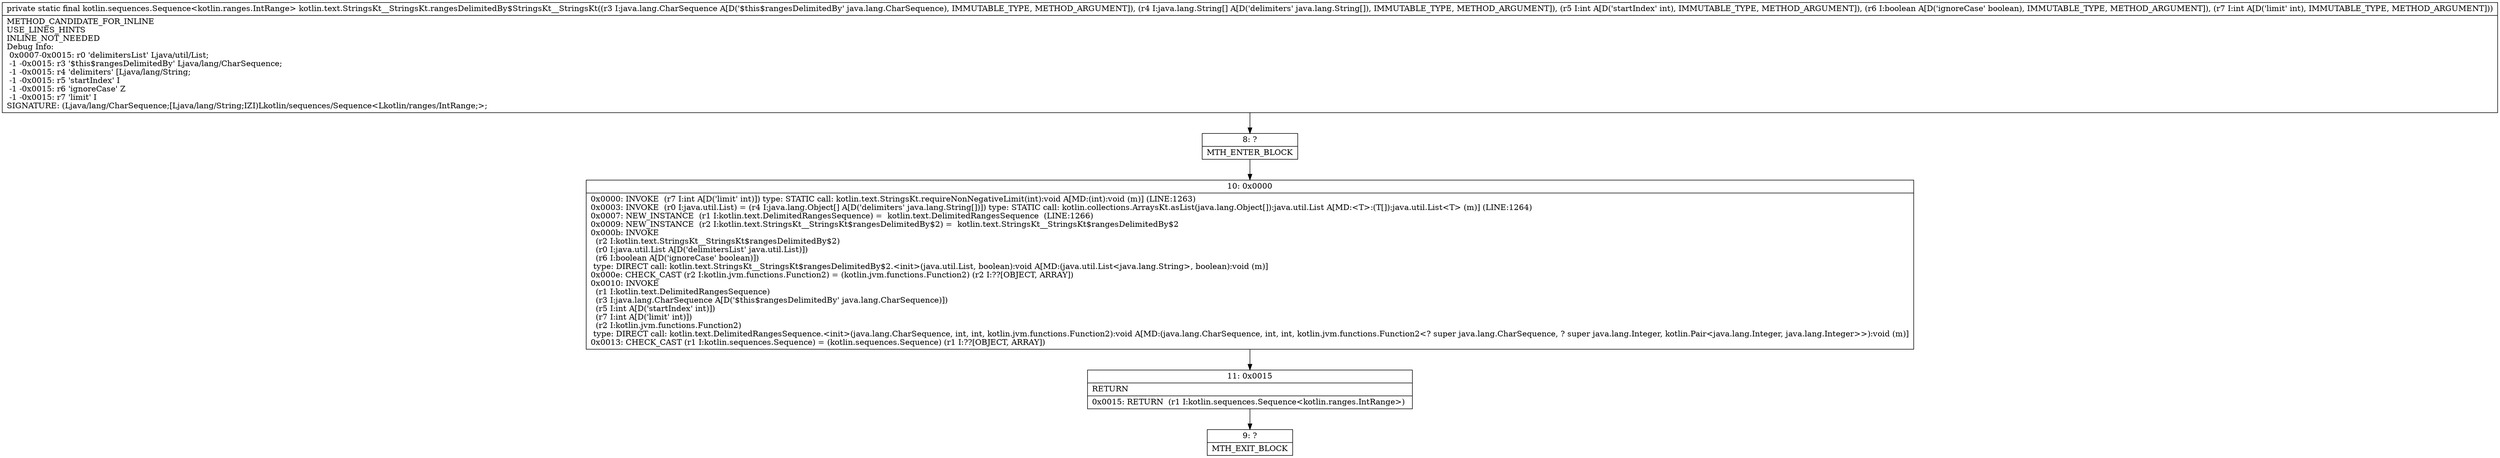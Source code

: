 digraph "CFG forkotlin.text.StringsKt__StringsKt.rangesDelimitedBy$StringsKt__StringsKt(Ljava\/lang\/CharSequence;[Ljava\/lang\/String;IZI)Lkotlin\/sequences\/Sequence;" {
Node_8 [shape=record,label="{8\:\ ?|MTH_ENTER_BLOCK\l}"];
Node_10 [shape=record,label="{10\:\ 0x0000|0x0000: INVOKE  (r7 I:int A[D('limit' int)]) type: STATIC call: kotlin.text.StringsKt.requireNonNegativeLimit(int):void A[MD:(int):void (m)] (LINE:1263)\l0x0003: INVOKE  (r0 I:java.util.List) = (r4 I:java.lang.Object[] A[D('delimiters' java.lang.String[])]) type: STATIC call: kotlin.collections.ArraysKt.asList(java.lang.Object[]):java.util.List A[MD:\<T\>:(T[]):java.util.List\<T\> (m)] (LINE:1264)\l0x0007: NEW_INSTANCE  (r1 I:kotlin.text.DelimitedRangesSequence) =  kotlin.text.DelimitedRangesSequence  (LINE:1266)\l0x0009: NEW_INSTANCE  (r2 I:kotlin.text.StringsKt__StringsKt$rangesDelimitedBy$2) =  kotlin.text.StringsKt__StringsKt$rangesDelimitedBy$2 \l0x000b: INVOKE  \l  (r2 I:kotlin.text.StringsKt__StringsKt$rangesDelimitedBy$2)\l  (r0 I:java.util.List A[D('delimitersList' java.util.List)])\l  (r6 I:boolean A[D('ignoreCase' boolean)])\l type: DIRECT call: kotlin.text.StringsKt__StringsKt$rangesDelimitedBy$2.\<init\>(java.util.List, boolean):void A[MD:(java.util.List\<java.lang.String\>, boolean):void (m)]\l0x000e: CHECK_CAST (r2 I:kotlin.jvm.functions.Function2) = (kotlin.jvm.functions.Function2) (r2 I:??[OBJECT, ARRAY]) \l0x0010: INVOKE  \l  (r1 I:kotlin.text.DelimitedRangesSequence)\l  (r3 I:java.lang.CharSequence A[D('$this$rangesDelimitedBy' java.lang.CharSequence)])\l  (r5 I:int A[D('startIndex' int)])\l  (r7 I:int A[D('limit' int)])\l  (r2 I:kotlin.jvm.functions.Function2)\l type: DIRECT call: kotlin.text.DelimitedRangesSequence.\<init\>(java.lang.CharSequence, int, int, kotlin.jvm.functions.Function2):void A[MD:(java.lang.CharSequence, int, int, kotlin.jvm.functions.Function2\<? super java.lang.CharSequence, ? super java.lang.Integer, kotlin.Pair\<java.lang.Integer, java.lang.Integer\>\>):void (m)]\l0x0013: CHECK_CAST (r1 I:kotlin.sequences.Sequence) = (kotlin.sequences.Sequence) (r1 I:??[OBJECT, ARRAY]) \l}"];
Node_11 [shape=record,label="{11\:\ 0x0015|RETURN\l|0x0015: RETURN  (r1 I:kotlin.sequences.Sequence\<kotlin.ranges.IntRange\>) \l}"];
Node_9 [shape=record,label="{9\:\ ?|MTH_EXIT_BLOCK\l}"];
MethodNode[shape=record,label="{private static final kotlin.sequences.Sequence\<kotlin.ranges.IntRange\> kotlin.text.StringsKt__StringsKt.rangesDelimitedBy$StringsKt__StringsKt((r3 I:java.lang.CharSequence A[D('$this$rangesDelimitedBy' java.lang.CharSequence), IMMUTABLE_TYPE, METHOD_ARGUMENT]), (r4 I:java.lang.String[] A[D('delimiters' java.lang.String[]), IMMUTABLE_TYPE, METHOD_ARGUMENT]), (r5 I:int A[D('startIndex' int), IMMUTABLE_TYPE, METHOD_ARGUMENT]), (r6 I:boolean A[D('ignoreCase' boolean), IMMUTABLE_TYPE, METHOD_ARGUMENT]), (r7 I:int A[D('limit' int), IMMUTABLE_TYPE, METHOD_ARGUMENT]))  | METHOD_CANDIDATE_FOR_INLINE\lUSE_LINES_HINTS\lINLINE_NOT_NEEDED\lDebug Info:\l  0x0007\-0x0015: r0 'delimitersList' Ljava\/util\/List;\l  \-1 \-0x0015: r3 '$this$rangesDelimitedBy' Ljava\/lang\/CharSequence;\l  \-1 \-0x0015: r4 'delimiters' [Ljava\/lang\/String;\l  \-1 \-0x0015: r5 'startIndex' I\l  \-1 \-0x0015: r6 'ignoreCase' Z\l  \-1 \-0x0015: r7 'limit' I\lSIGNATURE: (Ljava\/lang\/CharSequence;[Ljava\/lang\/String;IZI)Lkotlin\/sequences\/Sequence\<Lkotlin\/ranges\/IntRange;\>;\l}"];
MethodNode -> Node_8;Node_8 -> Node_10;
Node_10 -> Node_11;
Node_11 -> Node_9;
}

